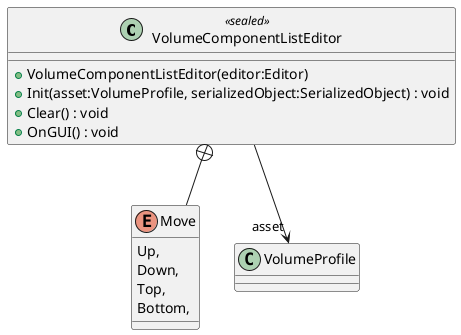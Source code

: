 @startuml
class VolumeComponentListEditor <<sealed>> {
    + VolumeComponentListEditor(editor:Editor)
    + Init(asset:VolumeProfile, serializedObject:SerializedObject) : void
    + Clear() : void
    + OnGUI() : void
}
enum Move {
    Up,
    Down,
    Top,
    Bottom,
}
VolumeComponentListEditor --> "asset" VolumeProfile
VolumeComponentListEditor +-- Move
@enduml
